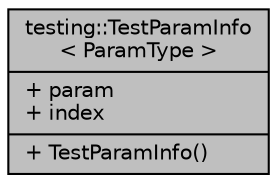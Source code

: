 digraph "testing::TestParamInfo&lt; ParamType &gt;"
{
 // INTERACTIVE_SVG=YES
 // LATEX_PDF_SIZE
  edge [fontname="Helvetica",fontsize="10",labelfontname="Helvetica",labelfontsize="10"];
  node [fontname="Helvetica",fontsize="10",shape=record];
  Node1 [label="{testing::TestParamInfo\l\< ParamType \>\n|+ param\l+ index\l|+ TestParamInfo()\l}",height=0.2,width=0.4,color="black", fillcolor="grey75", style="filled", fontcolor="black",tooltip=" "];
}
